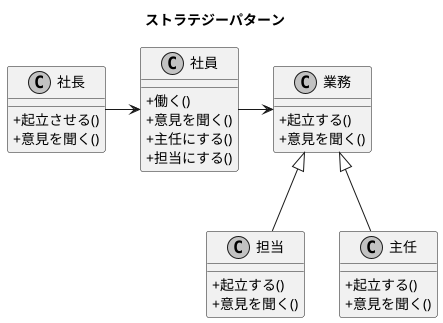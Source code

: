 @startuml 4-2.png
skinparam monochrome true
skinparam defaultFontName Ricty
hide footbox
skinparam classAttributeIconSize 0

title ストラテジーパターン

class 社長 {
    +起立させる()
    +意見を聞く()
}

class 社員 {
    +働く()
    +意見を聞く()
    +主任にする()
    +担当にする()
}

class 業務 {
    +起立する()
    +意見を聞く()
}

class 担当 {
    +起立する()
    +意見を聞く()
}

class 主任 {
    +起立する()
    +意見を聞く()
}

社長 -> 社員
社員 -> 業務
業務 <|-- 担当
業務 <|-- 主任

@enduml
